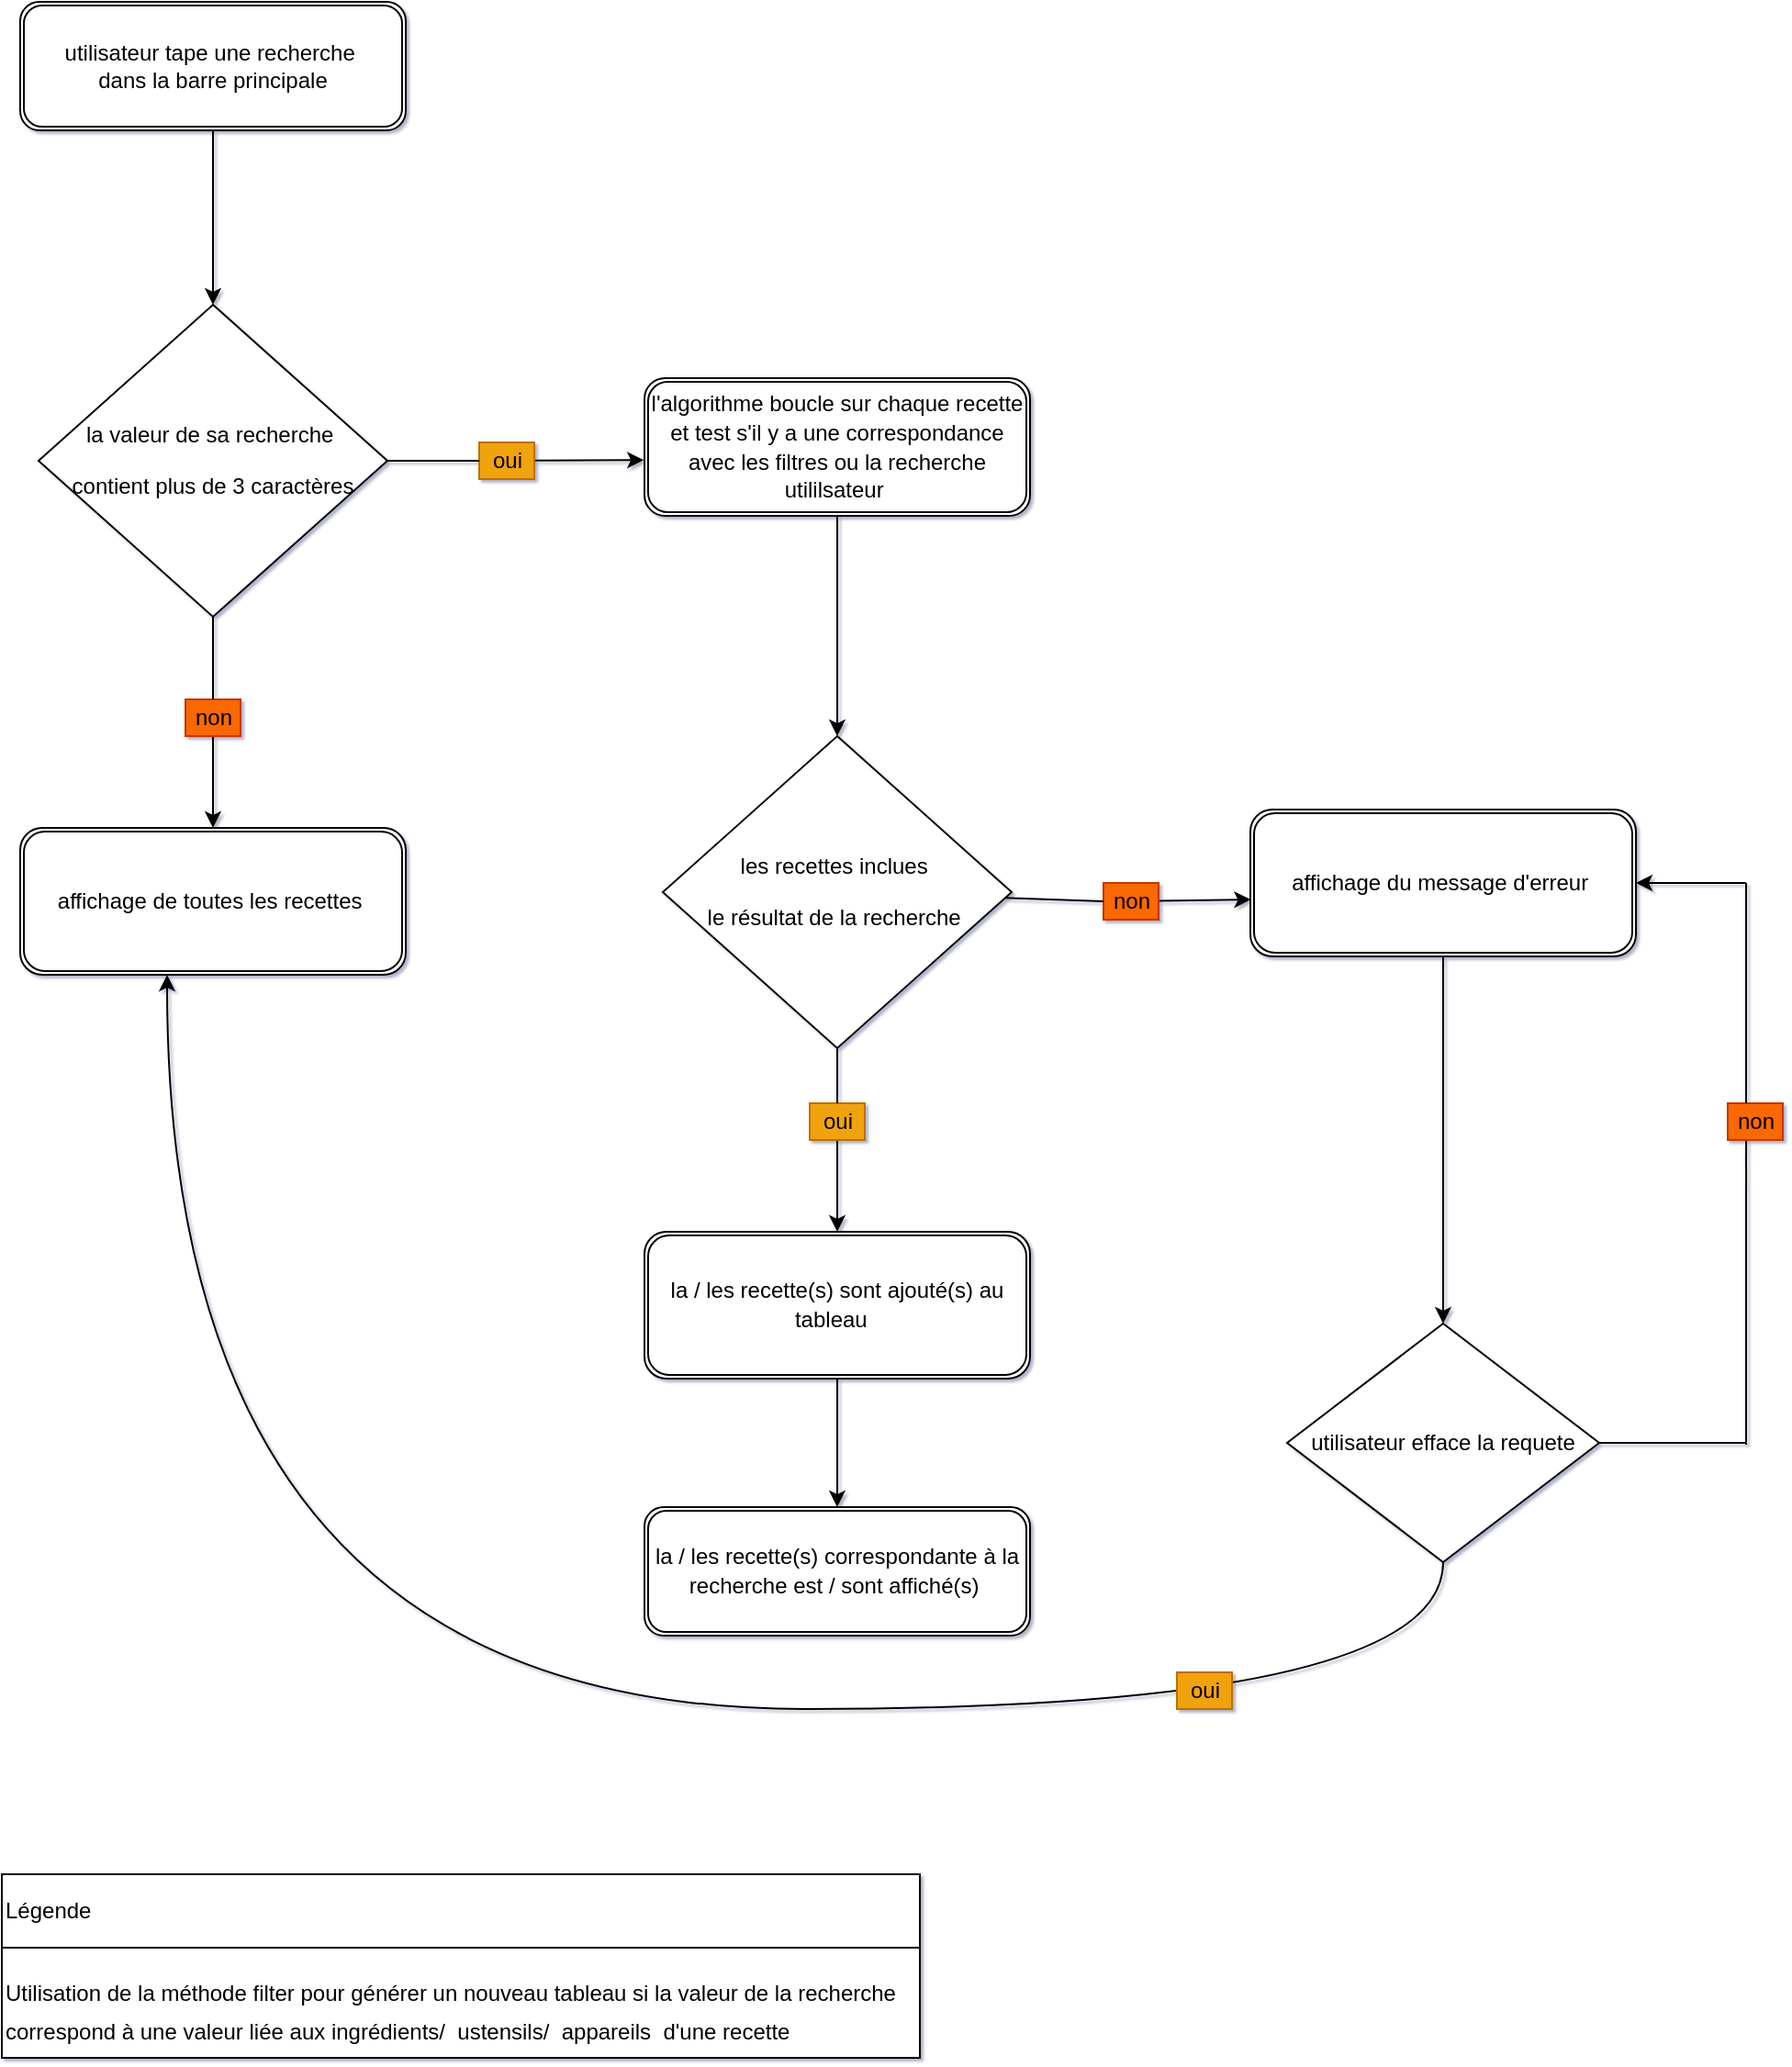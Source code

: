 <mxfile>
    <diagram id="_2jcx-t62Wp5KSKA55ZE" name="Page-1">
        <mxGraphModel dx="2186" dy="1264" grid="0" gridSize="10" guides="1" tooltips="1" connect="1" arrows="1" fold="1" page="1" pageScale="1" pageWidth="1700" pageHeight="1100" background="#ffffff" math="0" shadow="1">
            <root>
                <mxCell id="0"/>
                <mxCell id="1" parent="0"/>
                <mxCell id="14" style="edgeStyle=none;html=1;entryX=0.5;entryY=0;entryDx=0;entryDy=0;" parent="1" source="2" target="3" edge="1">
                    <mxGeometry relative="1" as="geometry"/>
                </mxCell>
                <mxCell id="2" value="utilisateur tape une recherche&amp;nbsp; &lt;br&gt;dans la barre principale" style="shape=ext;double=1;rounded=1;whiteSpace=wrap;html=1;" parent="1" vertex="1">
                    <mxGeometry x="375" y="53" width="210" height="70" as="geometry"/>
                </mxCell>
                <mxCell id="16" style="edgeStyle=none;html=1;startArrow=none;" parent="1" source="5" edge="1">
                    <mxGeometry relative="1" as="geometry">
                        <mxPoint x="480" y="503" as="targetPoint"/>
                    </mxGeometry>
                </mxCell>
                <mxCell id="19" style="edgeStyle=none;html=1;entryX=-0.002;entryY=0.595;entryDx=0;entryDy=0;startArrow=none;entryPerimeter=0;" parent="1" source="4" target="18" edge="1">
                    <mxGeometry relative="1" as="geometry"/>
                </mxCell>
                <mxCell id="3" value="&lt;p style=&quot;line-height: 1.3&quot;&gt;la valeur de sa&amp;nbsp;&lt;span&gt;recherche&amp;nbsp;&lt;/span&gt;&lt;/p&gt;&lt;p style=&quot;line-height: 1.3&quot;&gt;&lt;span&gt;contient plus de 3 caractères&lt;/span&gt;&lt;/p&gt;" style="rhombus;whiteSpace=wrap;html=1;rotation=0;" parent="1" vertex="1">
                    <mxGeometry x="385" y="218" width="190" height="170" as="geometry"/>
                </mxCell>
                <mxCell id="6" value="" style="shape=table;startSize=0;container=1;collapsible=0;childLayout=tableLayout;" parent="1" vertex="1">
                    <mxGeometry x="365" y="1073" width="500" height="100" as="geometry"/>
                </mxCell>
                <mxCell id="7" value="" style="shape=partialRectangle;collapsible=0;dropTarget=0;pointerEvents=0;fillColor=none;top=0;left=0;bottom=0;right=0;points=[[0,0.5],[1,0.5]];portConstraint=eastwest;" parent="6" vertex="1">
                    <mxGeometry width="500" height="40" as="geometry"/>
                </mxCell>
                <mxCell id="8" value="Légende&lt;span style=&quot;white-space: pre&quot;&gt;&#9;&lt;/span&gt;&lt;span style=&quot;white-space: pre&quot;&gt;&#9;&lt;/span&gt;" style="shape=partialRectangle;html=1;whiteSpace=wrap;connectable=0;overflow=hidden;fillColor=none;top=0;left=0;bottom=0;right=0;pointerEvents=1;align=left;" parent="7" vertex="1">
                    <mxGeometry width="500" height="40" as="geometry">
                        <mxRectangle width="500" height="40" as="alternateBounds"/>
                    </mxGeometry>
                </mxCell>
                <mxCell id="9" value="" style="shape=partialRectangle;collapsible=0;dropTarget=0;pointerEvents=0;fillColor=none;top=0;left=0;bottom=0;right=0;points=[[0,0.5],[1,0.5]];portConstraint=eastwest;" parent="6" vertex="1">
                    <mxGeometry y="40" width="500" height="60" as="geometry"/>
                </mxCell>
                <mxCell id="10" value="&lt;p style=&quot;line-height: 1.8&quot;&gt;Utilisation de la méthode filter pour générer un nouveau tableau si la valeur de la recherche&lt;br&gt;correspond à une valeur liée aux ingrédients/&amp;nbsp; ustensils/&amp;nbsp; appareils&amp;nbsp; d'une recette&lt;/p&gt;" style="shape=partialRectangle;html=1;whiteSpace=wrap;connectable=0;overflow=hidden;fillColor=none;top=0;left=0;bottom=0;right=0;pointerEvents=1;align=left;" parent="9" vertex="1">
                    <mxGeometry width="500" height="60" as="geometry">
                        <mxRectangle width="500" height="60" as="alternateBounds"/>
                    </mxGeometry>
                </mxCell>
                <mxCell id="23" style="edgeStyle=none;html=1;startArrow=none;entryX=0.001;entryY=0.613;entryDx=0;entryDy=0;entryPerimeter=0;" parent="1" source="25" target="22" edge="1">
                    <mxGeometry relative="1" as="geometry">
                        <mxPoint x="1025" y="598" as="targetPoint"/>
                    </mxGeometry>
                </mxCell>
                <mxCell id="28" style="edgeStyle=none;html=1;startArrow=none;" parent="1" source="29" edge="1">
                    <mxGeometry relative="1" as="geometry">
                        <mxPoint x="820" y="723" as="targetPoint"/>
                    </mxGeometry>
                </mxCell>
                <mxCell id="12" value="&lt;p style=&quot;line-height: 1.3&quot;&gt;les recettes inclues&amp;nbsp;&lt;/p&gt;&lt;p style=&quot;line-height: 1.3&quot;&gt;le résultat de la recherche&amp;nbsp;&lt;/p&gt;" style="rhombus;whiteSpace=wrap;html=1;rotation=0;" parent="1" vertex="1">
                    <mxGeometry x="725" y="453" width="190" height="170" as="geometry"/>
                </mxCell>
                <mxCell id="13" value="&lt;p style=&quot;line-height: 1.3&quot;&gt;affichage de toutes les recettes&amp;nbsp;&lt;/p&gt;" style="shape=ext;double=1;rounded=1;whiteSpace=wrap;html=1;" parent="1" vertex="1">
                    <mxGeometry x="375" y="503" width="210" height="80" as="geometry"/>
                </mxCell>
                <mxCell id="5" value="non" style="text;html=1;align=center;verticalAlign=middle;resizable=0;points=[];autosize=1;strokeColor=#C73500;fillColor=#fa6800;sketch=0;shadow=0;fontColor=#000000;" parent="1" vertex="1">
                    <mxGeometry x="465" y="433" width="30" height="20" as="geometry"/>
                </mxCell>
                <mxCell id="17" value="" style="edgeStyle=none;html=1;endArrow=none;" parent="1" source="3" target="5" edge="1">
                    <mxGeometry relative="1" as="geometry">
                        <mxPoint x="480" y="533" as="targetPoint"/>
                        <mxPoint x="480" y="388" as="sourcePoint"/>
                    </mxGeometry>
                </mxCell>
                <mxCell id="21" style="edgeStyle=none;html=1;" parent="1" source="18" edge="1">
                    <mxGeometry relative="1" as="geometry">
                        <mxPoint x="820" y="453" as="targetPoint"/>
                    </mxGeometry>
                </mxCell>
                <mxCell id="18" value="&lt;p style=&quot;line-height: 1.3&quot;&gt;l'algorithme boucle sur chaque recette et test s'il y a une correspondance avec les filtres ou la recherche utililsateur&amp;nbsp;&lt;/p&gt;" style="shape=ext;double=1;rounded=1;whiteSpace=wrap;html=1;" parent="1" vertex="1">
                    <mxGeometry x="715" y="258" width="210" height="75" as="geometry"/>
                </mxCell>
                <mxCell id="4" value="oui" style="text;html=1;align=center;verticalAlign=middle;resizable=0;points=[];autosize=1;strokeColor=#BD7000;fillColor=#f0a30a;sketch=0;shadow=0;fontColor=#000000;" parent="1" vertex="1">
                    <mxGeometry x="625" y="293" width="30" height="20" as="geometry"/>
                </mxCell>
                <mxCell id="20" value="" style="edgeStyle=none;html=1;entryX=0;entryY=0.5;entryDx=0;entryDy=0;endArrow=none;" parent="1" source="3" target="4" edge="1">
                    <mxGeometry relative="1" as="geometry">
                        <mxPoint x="575" y="303" as="sourcePoint"/>
                        <mxPoint x="685" y="303" as="targetPoint"/>
                    </mxGeometry>
                </mxCell>
                <mxCell id="27" style="edgeStyle=none;html=1;" parent="1" source="22" edge="1">
                    <mxGeometry relative="1" as="geometry">
                        <mxPoint x="1150" y="773" as="targetPoint"/>
                    </mxGeometry>
                </mxCell>
                <mxCell id="44" style="edgeStyle=orthogonalEdgeStyle;curved=1;html=1;startArrow=classic;startFill=1;endArrow=none;endFill=0;elbow=vertical;" parent="1" source="22" edge="1">
                    <mxGeometry relative="1" as="geometry">
                        <mxPoint x="1315" y="533" as="targetPoint"/>
                    </mxGeometry>
                </mxCell>
                <mxCell id="22" value="&lt;p style=&quot;line-height: 1.3&quot;&gt;affichage du message d'erreur&amp;nbsp;&lt;/p&gt;" style="shape=ext;double=1;rounded=1;whiteSpace=wrap;html=1;" parent="1" vertex="1">
                    <mxGeometry x="1045" y="493" width="210" height="80" as="geometry"/>
                </mxCell>
                <mxCell id="25" value="non" style="text;html=1;align=center;verticalAlign=middle;resizable=0;points=[];autosize=1;strokeColor=#C73500;fillColor=#fa6800;sketch=0;shadow=0;fontColor=#000000;" parent="1" vertex="1">
                    <mxGeometry x="965" y="533" width="30" height="20" as="geometry"/>
                </mxCell>
                <mxCell id="26" value="" style="edgeStyle=none;html=1;entryX=0;entryY=0.5;entryDx=0;entryDy=0;endArrow=none;" parent="1" source="12" target="25" edge="1">
                    <mxGeometry relative="1" as="geometry">
                        <mxPoint x="915" y="598" as="sourcePoint"/>
                        <mxPoint x="1055" y="598" as="targetPoint"/>
                        <Array as="points">
                            <mxPoint x="965" y="543"/>
                        </Array>
                    </mxGeometry>
                </mxCell>
                <mxCell id="29" value="oui" style="text;html=1;align=center;verticalAlign=middle;resizable=0;points=[];autosize=1;strokeColor=#BD7000;fillColor=#f0a30a;sketch=0;shadow=0;fontColor=#000000;" parent="1" vertex="1">
                    <mxGeometry x="805" y="653" width="30" height="20" as="geometry"/>
                </mxCell>
                <mxCell id="30" value="" style="edgeStyle=none;html=1;endArrow=none;" parent="1" source="12" edge="1">
                    <mxGeometry relative="1" as="geometry">
                        <mxPoint x="820" y="653" as="targetPoint"/>
                        <mxPoint x="820" y="683.0" as="sourcePoint"/>
                    </mxGeometry>
                </mxCell>
                <mxCell id="33" style="edgeStyle=none;html=1;" parent="1" source="31" edge="1">
                    <mxGeometry relative="1" as="geometry">
                        <mxPoint x="820" y="873" as="targetPoint"/>
                    </mxGeometry>
                </mxCell>
                <mxCell id="31" value="&lt;p style=&quot;line-height: 1.3&quot;&gt;la / les recette(s) sont ajouté(s) au tableau&amp;nbsp;&amp;nbsp;&lt;/p&gt;" style="shape=ext;double=1;rounded=1;whiteSpace=wrap;html=1;" parent="1" vertex="1">
                    <mxGeometry x="715" y="723" width="210" height="80" as="geometry"/>
                </mxCell>
                <mxCell id="34" value="&lt;p style=&quot;line-height: 1.3&quot;&gt;la / les recette(s) correspondante à la recherche est / sont affiché(s)&amp;nbsp;&lt;br&gt;&lt;/p&gt;" style="shape=ext;double=1;rounded=1;whiteSpace=wrap;html=1;" parent="1" vertex="1">
                    <mxGeometry x="715" y="873" width="210" height="70" as="geometry"/>
                </mxCell>
                <mxCell id="37" style="edgeStyle=orthogonalEdgeStyle;html=1;entryX=0.381;entryY=1;entryDx=0;entryDy=0;entryPerimeter=0;elbow=vertical;curved=1;" parent="1" source="35" target="13" edge="1">
                    <mxGeometry relative="1" as="geometry">
                        <Array as="points">
                            <mxPoint x="1150" y="983"/>
                            <mxPoint x="455" y="983"/>
                        </Array>
                    </mxGeometry>
                </mxCell>
                <mxCell id="41" style="edgeStyle=orthogonalEdgeStyle;curved=1;html=1;elbow=vertical;endArrow=none;endFill=0;" parent="1" source="35" edge="1">
                    <mxGeometry relative="1" as="geometry">
                        <mxPoint x="1315" y="838" as="targetPoint"/>
                    </mxGeometry>
                </mxCell>
                <mxCell id="35" value="utilisateur efface la requete" style="rhombus;whiteSpace=wrap;html=1;rotation=0;gradientColor=none;" parent="1" vertex="1">
                    <mxGeometry x="1065" y="773" width="170" height="130" as="geometry"/>
                </mxCell>
                <mxCell id="38" value="oui" style="text;html=1;align=center;verticalAlign=middle;resizable=0;points=[];autosize=1;strokeColor=#BD7000;fillColor=#f0a30a;sketch=0;shadow=0;fontColor=#000000;" parent="1" vertex="1">
                    <mxGeometry x="1005" y="963" width="30" height="20" as="geometry"/>
                </mxCell>
                <mxCell id="43" style="edgeStyle=none;html=1;endArrow=none;endFill=0;startArrow=none;exitX=0.334;exitY=1.018;exitDx=0;exitDy=0;exitPerimeter=0;" parent="1" source="24" edge="1">
                    <mxGeometry relative="1" as="geometry">
                        <mxPoint x="1315" y="839" as="targetPoint"/>
                        <mxPoint x="1315" y="693" as="sourcePoint"/>
                    </mxGeometry>
                </mxCell>
                <mxCell id="24" value="non" style="text;html=1;align=center;verticalAlign=middle;resizable=0;points=[];autosize=1;strokeColor=#C73500;fillColor=#fa6800;sketch=0;shadow=0;fontColor=#000000;" parent="1" vertex="1">
                    <mxGeometry x="1305" y="653" width="30" height="20" as="geometry"/>
                </mxCell>
                <mxCell id="46" value="" style="edgeStyle=none;html=1;endArrow=none;endFill=0;" parent="1" edge="1">
                    <mxGeometry relative="1" as="geometry">
                        <mxPoint x="1315" y="653" as="targetPoint"/>
                        <mxPoint x="1315" y="533" as="sourcePoint"/>
                    </mxGeometry>
                </mxCell>
            </root>
        </mxGraphModel>
    </diagram>
</mxfile>
